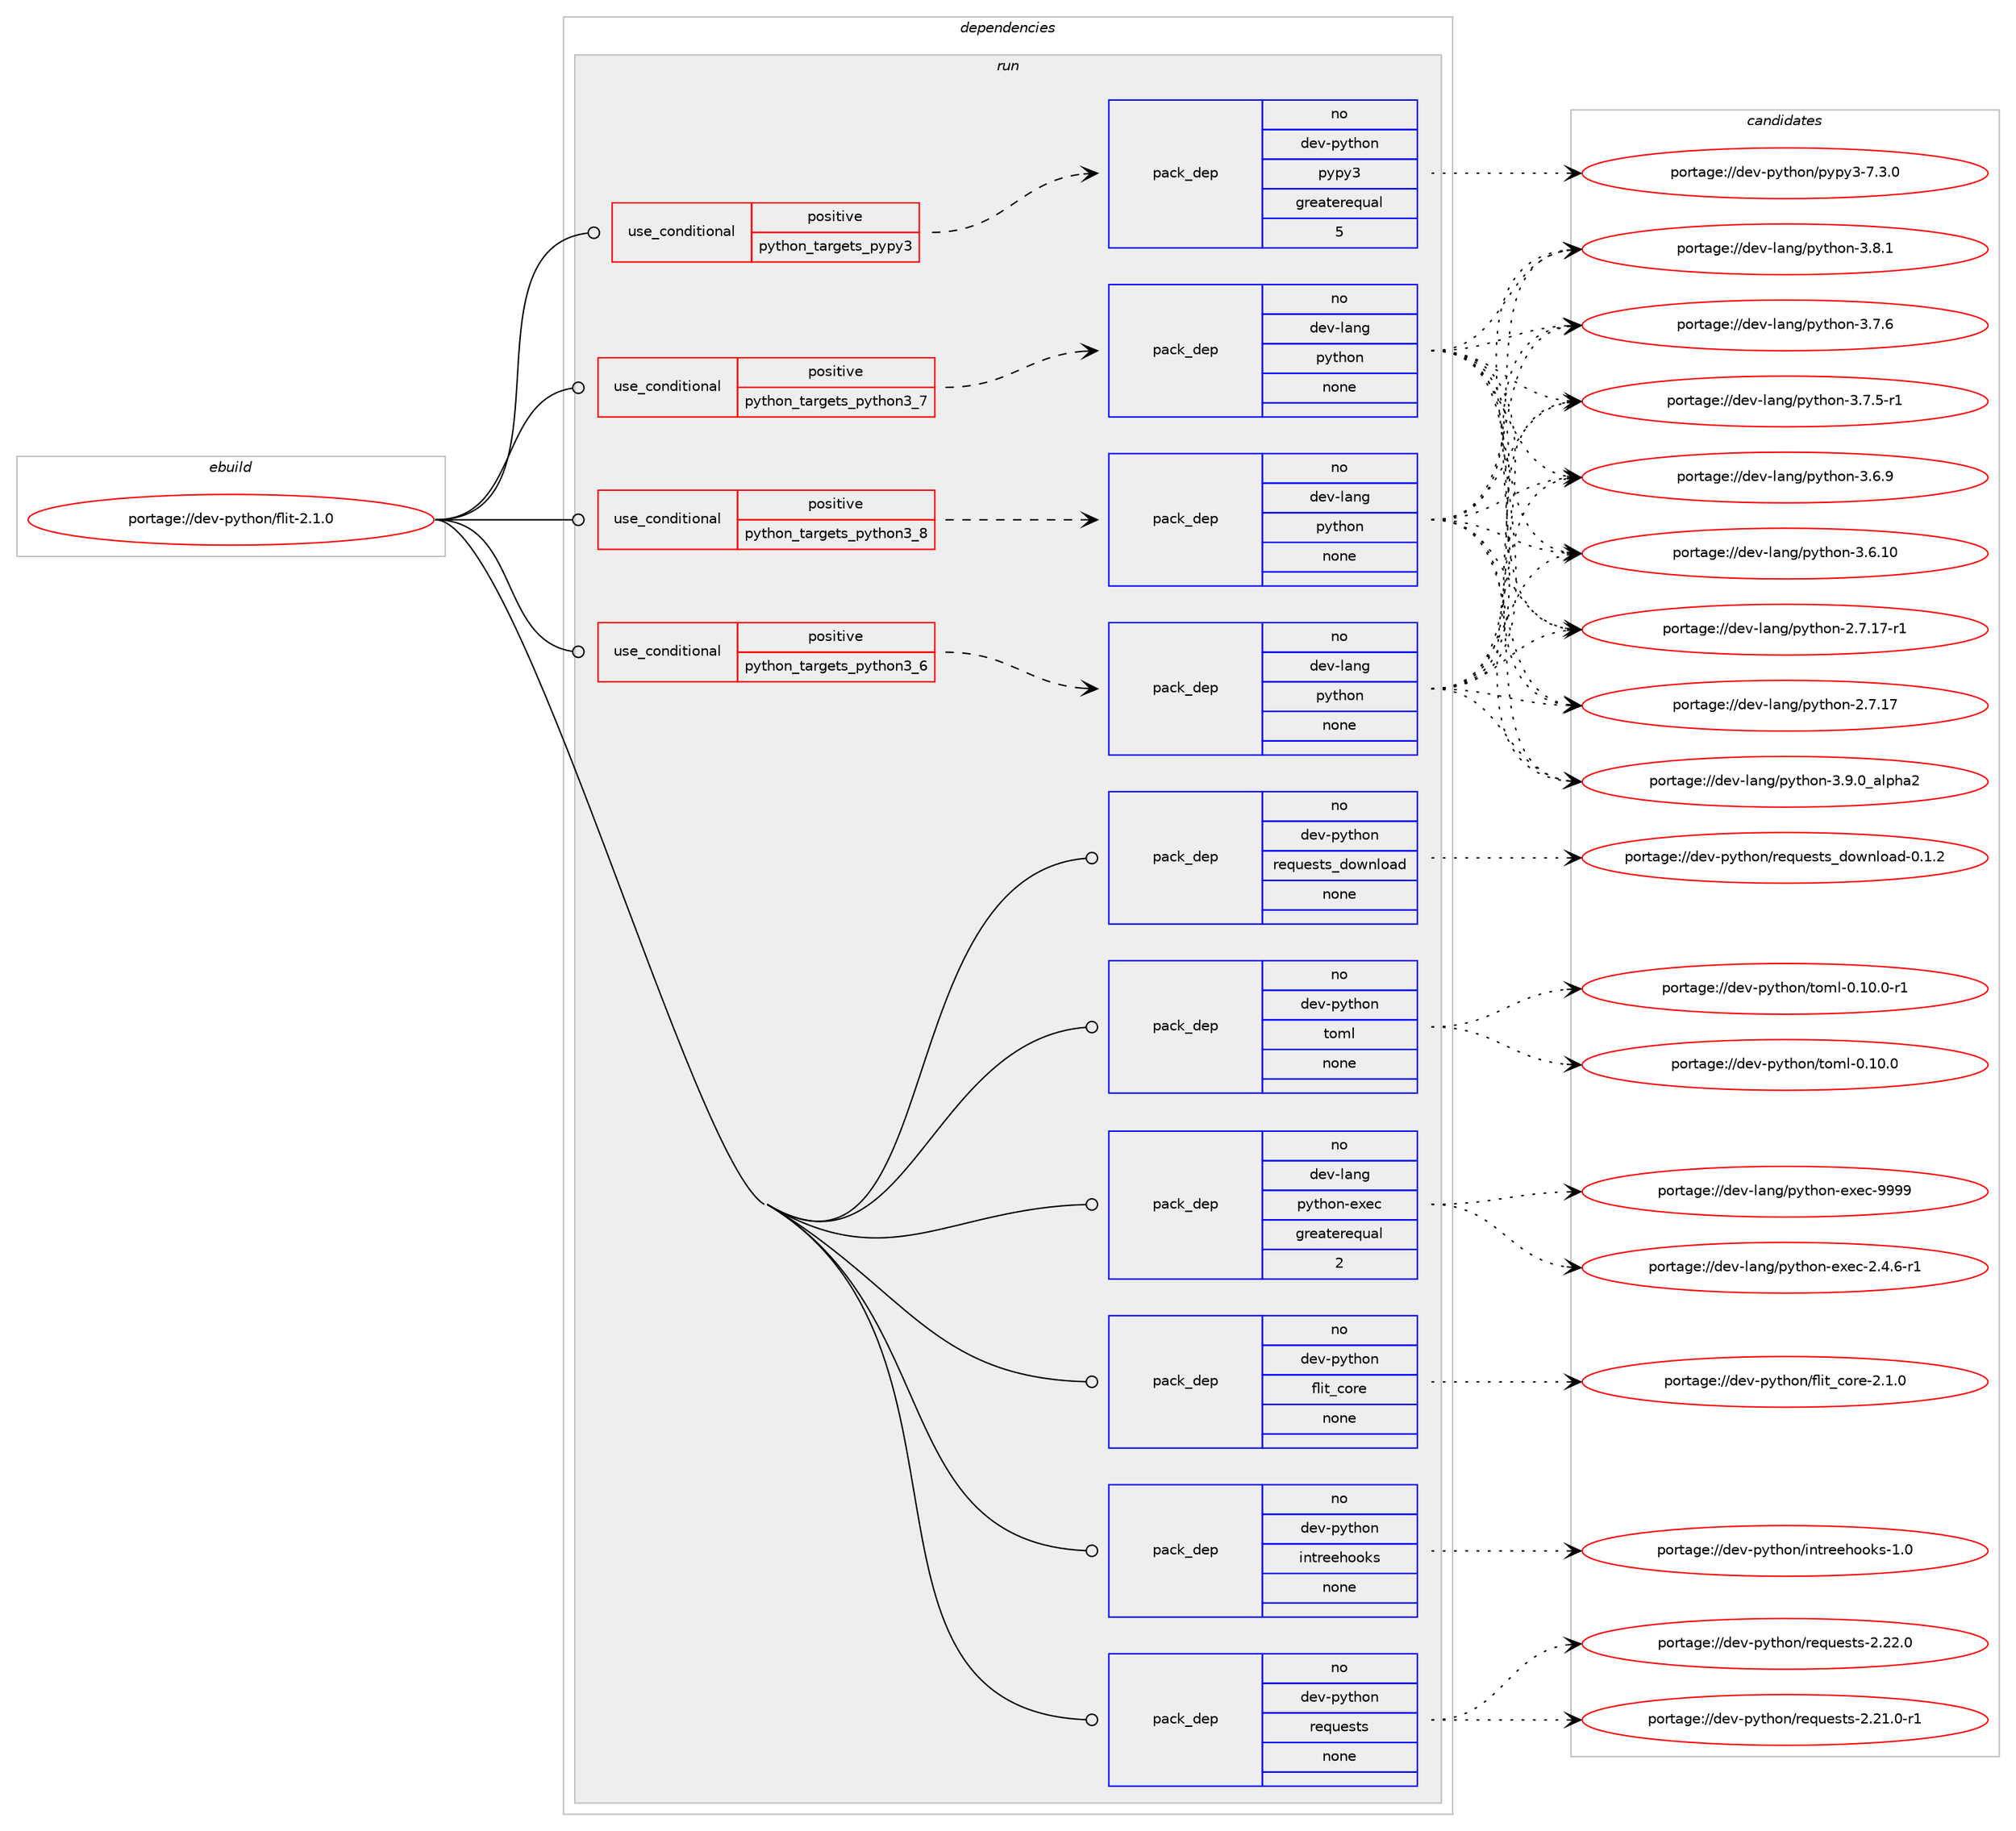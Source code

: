 digraph prolog {

# *************
# Graph options
# *************

newrank=true;
concentrate=true;
compound=true;
graph [rankdir=LR,fontname=Helvetica,fontsize=10,ranksep=1.5];#, ranksep=2.5, nodesep=0.2];
edge  [arrowhead=vee];
node  [fontname=Helvetica,fontsize=10];

# **********
# The ebuild
# **********

subgraph cluster_leftcol {
color=gray;
label=<<i>ebuild</i>>;
id [label="portage://dev-python/flit-2.1.0", color=red, width=4, href="../dev-python/flit-2.1.0.svg"];
}

# ****************
# The dependencies
# ****************

subgraph cluster_midcol {
color=gray;
label=<<i>dependencies</i>>;
subgraph cluster_compile {
fillcolor="#eeeeee";
style=filled;
label=<<i>compile</i>>;
}
subgraph cluster_compileandrun {
fillcolor="#eeeeee";
style=filled;
label=<<i>compile and run</i>>;
}
subgraph cluster_run {
fillcolor="#eeeeee";
style=filled;
label=<<i>run</i>>;
subgraph cond115666 {
dependency460095 [label=<<TABLE BORDER="0" CELLBORDER="1" CELLSPACING="0" CELLPADDING="4"><TR><TD ROWSPAN="3" CELLPADDING="10">use_conditional</TD></TR><TR><TD>positive</TD></TR><TR><TD>python_targets_pypy3</TD></TR></TABLE>>, shape=none, color=red];
subgraph pack339439 {
dependency460096 [label=<<TABLE BORDER="0" CELLBORDER="1" CELLSPACING="0" CELLPADDING="4" WIDTH="220"><TR><TD ROWSPAN="6" CELLPADDING="30">pack_dep</TD></TR><TR><TD WIDTH="110">no</TD></TR><TR><TD>dev-python</TD></TR><TR><TD>pypy3</TD></TR><TR><TD>greaterequal</TD></TR><TR><TD>5</TD></TR></TABLE>>, shape=none, color=blue];
}
dependency460095:e -> dependency460096:w [weight=20,style="dashed",arrowhead="vee"];
}
id:e -> dependency460095:w [weight=20,style="solid",arrowhead="odot"];
subgraph cond115667 {
dependency460097 [label=<<TABLE BORDER="0" CELLBORDER="1" CELLSPACING="0" CELLPADDING="4"><TR><TD ROWSPAN="3" CELLPADDING="10">use_conditional</TD></TR><TR><TD>positive</TD></TR><TR><TD>python_targets_python3_6</TD></TR></TABLE>>, shape=none, color=red];
subgraph pack339440 {
dependency460098 [label=<<TABLE BORDER="0" CELLBORDER="1" CELLSPACING="0" CELLPADDING="4" WIDTH="220"><TR><TD ROWSPAN="6" CELLPADDING="30">pack_dep</TD></TR><TR><TD WIDTH="110">no</TD></TR><TR><TD>dev-lang</TD></TR><TR><TD>python</TD></TR><TR><TD>none</TD></TR><TR><TD></TD></TR></TABLE>>, shape=none, color=blue];
}
dependency460097:e -> dependency460098:w [weight=20,style="dashed",arrowhead="vee"];
}
id:e -> dependency460097:w [weight=20,style="solid",arrowhead="odot"];
subgraph cond115668 {
dependency460099 [label=<<TABLE BORDER="0" CELLBORDER="1" CELLSPACING="0" CELLPADDING="4"><TR><TD ROWSPAN="3" CELLPADDING="10">use_conditional</TD></TR><TR><TD>positive</TD></TR><TR><TD>python_targets_python3_7</TD></TR></TABLE>>, shape=none, color=red];
subgraph pack339441 {
dependency460100 [label=<<TABLE BORDER="0" CELLBORDER="1" CELLSPACING="0" CELLPADDING="4" WIDTH="220"><TR><TD ROWSPAN="6" CELLPADDING="30">pack_dep</TD></TR><TR><TD WIDTH="110">no</TD></TR><TR><TD>dev-lang</TD></TR><TR><TD>python</TD></TR><TR><TD>none</TD></TR><TR><TD></TD></TR></TABLE>>, shape=none, color=blue];
}
dependency460099:e -> dependency460100:w [weight=20,style="dashed",arrowhead="vee"];
}
id:e -> dependency460099:w [weight=20,style="solid",arrowhead="odot"];
subgraph cond115669 {
dependency460101 [label=<<TABLE BORDER="0" CELLBORDER="1" CELLSPACING="0" CELLPADDING="4"><TR><TD ROWSPAN="3" CELLPADDING="10">use_conditional</TD></TR><TR><TD>positive</TD></TR><TR><TD>python_targets_python3_8</TD></TR></TABLE>>, shape=none, color=red];
subgraph pack339442 {
dependency460102 [label=<<TABLE BORDER="0" CELLBORDER="1" CELLSPACING="0" CELLPADDING="4" WIDTH="220"><TR><TD ROWSPAN="6" CELLPADDING="30">pack_dep</TD></TR><TR><TD WIDTH="110">no</TD></TR><TR><TD>dev-lang</TD></TR><TR><TD>python</TD></TR><TR><TD>none</TD></TR><TR><TD></TD></TR></TABLE>>, shape=none, color=blue];
}
dependency460101:e -> dependency460102:w [weight=20,style="dashed",arrowhead="vee"];
}
id:e -> dependency460101:w [weight=20,style="solid",arrowhead="odot"];
subgraph pack339443 {
dependency460103 [label=<<TABLE BORDER="0" CELLBORDER="1" CELLSPACING="0" CELLPADDING="4" WIDTH="220"><TR><TD ROWSPAN="6" CELLPADDING="30">pack_dep</TD></TR><TR><TD WIDTH="110">no</TD></TR><TR><TD>dev-lang</TD></TR><TR><TD>python-exec</TD></TR><TR><TD>greaterequal</TD></TR><TR><TD>2</TD></TR></TABLE>>, shape=none, color=blue];
}
id:e -> dependency460103:w [weight=20,style="solid",arrowhead="odot"];
subgraph pack339444 {
dependency460104 [label=<<TABLE BORDER="0" CELLBORDER="1" CELLSPACING="0" CELLPADDING="4" WIDTH="220"><TR><TD ROWSPAN="6" CELLPADDING="30">pack_dep</TD></TR><TR><TD WIDTH="110">no</TD></TR><TR><TD>dev-python</TD></TR><TR><TD>flit_core</TD></TR><TR><TD>none</TD></TR><TR><TD></TD></TR></TABLE>>, shape=none, color=blue];
}
id:e -> dependency460104:w [weight=20,style="solid",arrowhead="odot"];
subgraph pack339445 {
dependency460105 [label=<<TABLE BORDER="0" CELLBORDER="1" CELLSPACING="0" CELLPADDING="4" WIDTH="220"><TR><TD ROWSPAN="6" CELLPADDING="30">pack_dep</TD></TR><TR><TD WIDTH="110">no</TD></TR><TR><TD>dev-python</TD></TR><TR><TD>intreehooks</TD></TR><TR><TD>none</TD></TR><TR><TD></TD></TR></TABLE>>, shape=none, color=blue];
}
id:e -> dependency460105:w [weight=20,style="solid",arrowhead="odot"];
subgraph pack339446 {
dependency460106 [label=<<TABLE BORDER="0" CELLBORDER="1" CELLSPACING="0" CELLPADDING="4" WIDTH="220"><TR><TD ROWSPAN="6" CELLPADDING="30">pack_dep</TD></TR><TR><TD WIDTH="110">no</TD></TR><TR><TD>dev-python</TD></TR><TR><TD>requests</TD></TR><TR><TD>none</TD></TR><TR><TD></TD></TR></TABLE>>, shape=none, color=blue];
}
id:e -> dependency460106:w [weight=20,style="solid",arrowhead="odot"];
subgraph pack339447 {
dependency460107 [label=<<TABLE BORDER="0" CELLBORDER="1" CELLSPACING="0" CELLPADDING="4" WIDTH="220"><TR><TD ROWSPAN="6" CELLPADDING="30">pack_dep</TD></TR><TR><TD WIDTH="110">no</TD></TR><TR><TD>dev-python</TD></TR><TR><TD>requests_download</TD></TR><TR><TD>none</TD></TR><TR><TD></TD></TR></TABLE>>, shape=none, color=blue];
}
id:e -> dependency460107:w [weight=20,style="solid",arrowhead="odot"];
subgraph pack339448 {
dependency460108 [label=<<TABLE BORDER="0" CELLBORDER="1" CELLSPACING="0" CELLPADDING="4" WIDTH="220"><TR><TD ROWSPAN="6" CELLPADDING="30">pack_dep</TD></TR><TR><TD WIDTH="110">no</TD></TR><TR><TD>dev-python</TD></TR><TR><TD>toml</TD></TR><TR><TD>none</TD></TR><TR><TD></TD></TR></TABLE>>, shape=none, color=blue];
}
id:e -> dependency460108:w [weight=20,style="solid",arrowhead="odot"];
}
}

# **************
# The candidates
# **************

subgraph cluster_choices {
rank=same;
color=gray;
label=<<i>candidates</i>>;

subgraph choice339439 {
color=black;
nodesep=1;
choice100101118451121211161041111104711212111212151455546514648 [label="portage://dev-python/pypy3-7.3.0", color=red, width=4,href="../dev-python/pypy3-7.3.0.svg"];
dependency460096:e -> choice100101118451121211161041111104711212111212151455546514648:w [style=dotted,weight="100"];
}
subgraph choice339440 {
color=black;
nodesep=1;
choice10010111845108971101034711212111610411111045514657464895971081121049750 [label="portage://dev-lang/python-3.9.0_alpha2", color=red, width=4,href="../dev-lang/python-3.9.0_alpha2.svg"];
choice100101118451089711010347112121116104111110455146564649 [label="portage://dev-lang/python-3.8.1", color=red, width=4,href="../dev-lang/python-3.8.1.svg"];
choice100101118451089711010347112121116104111110455146554654 [label="portage://dev-lang/python-3.7.6", color=red, width=4,href="../dev-lang/python-3.7.6.svg"];
choice1001011184510897110103471121211161041111104551465546534511449 [label="portage://dev-lang/python-3.7.5-r1", color=red, width=4,href="../dev-lang/python-3.7.5-r1.svg"];
choice100101118451089711010347112121116104111110455146544657 [label="portage://dev-lang/python-3.6.9", color=red, width=4,href="../dev-lang/python-3.6.9.svg"];
choice10010111845108971101034711212111610411111045514654464948 [label="portage://dev-lang/python-3.6.10", color=red, width=4,href="../dev-lang/python-3.6.10.svg"];
choice100101118451089711010347112121116104111110455046554649554511449 [label="portage://dev-lang/python-2.7.17-r1", color=red, width=4,href="../dev-lang/python-2.7.17-r1.svg"];
choice10010111845108971101034711212111610411111045504655464955 [label="portage://dev-lang/python-2.7.17", color=red, width=4,href="../dev-lang/python-2.7.17.svg"];
dependency460098:e -> choice10010111845108971101034711212111610411111045514657464895971081121049750:w [style=dotted,weight="100"];
dependency460098:e -> choice100101118451089711010347112121116104111110455146564649:w [style=dotted,weight="100"];
dependency460098:e -> choice100101118451089711010347112121116104111110455146554654:w [style=dotted,weight="100"];
dependency460098:e -> choice1001011184510897110103471121211161041111104551465546534511449:w [style=dotted,weight="100"];
dependency460098:e -> choice100101118451089711010347112121116104111110455146544657:w [style=dotted,weight="100"];
dependency460098:e -> choice10010111845108971101034711212111610411111045514654464948:w [style=dotted,weight="100"];
dependency460098:e -> choice100101118451089711010347112121116104111110455046554649554511449:w [style=dotted,weight="100"];
dependency460098:e -> choice10010111845108971101034711212111610411111045504655464955:w [style=dotted,weight="100"];
}
subgraph choice339441 {
color=black;
nodesep=1;
choice10010111845108971101034711212111610411111045514657464895971081121049750 [label="portage://dev-lang/python-3.9.0_alpha2", color=red, width=4,href="../dev-lang/python-3.9.0_alpha2.svg"];
choice100101118451089711010347112121116104111110455146564649 [label="portage://dev-lang/python-3.8.1", color=red, width=4,href="../dev-lang/python-3.8.1.svg"];
choice100101118451089711010347112121116104111110455146554654 [label="portage://dev-lang/python-3.7.6", color=red, width=4,href="../dev-lang/python-3.7.6.svg"];
choice1001011184510897110103471121211161041111104551465546534511449 [label="portage://dev-lang/python-3.7.5-r1", color=red, width=4,href="../dev-lang/python-3.7.5-r1.svg"];
choice100101118451089711010347112121116104111110455146544657 [label="portage://dev-lang/python-3.6.9", color=red, width=4,href="../dev-lang/python-3.6.9.svg"];
choice10010111845108971101034711212111610411111045514654464948 [label="portage://dev-lang/python-3.6.10", color=red, width=4,href="../dev-lang/python-3.6.10.svg"];
choice100101118451089711010347112121116104111110455046554649554511449 [label="portage://dev-lang/python-2.7.17-r1", color=red, width=4,href="../dev-lang/python-2.7.17-r1.svg"];
choice10010111845108971101034711212111610411111045504655464955 [label="portage://dev-lang/python-2.7.17", color=red, width=4,href="../dev-lang/python-2.7.17.svg"];
dependency460100:e -> choice10010111845108971101034711212111610411111045514657464895971081121049750:w [style=dotted,weight="100"];
dependency460100:e -> choice100101118451089711010347112121116104111110455146564649:w [style=dotted,weight="100"];
dependency460100:e -> choice100101118451089711010347112121116104111110455146554654:w [style=dotted,weight="100"];
dependency460100:e -> choice1001011184510897110103471121211161041111104551465546534511449:w [style=dotted,weight="100"];
dependency460100:e -> choice100101118451089711010347112121116104111110455146544657:w [style=dotted,weight="100"];
dependency460100:e -> choice10010111845108971101034711212111610411111045514654464948:w [style=dotted,weight="100"];
dependency460100:e -> choice100101118451089711010347112121116104111110455046554649554511449:w [style=dotted,weight="100"];
dependency460100:e -> choice10010111845108971101034711212111610411111045504655464955:w [style=dotted,weight="100"];
}
subgraph choice339442 {
color=black;
nodesep=1;
choice10010111845108971101034711212111610411111045514657464895971081121049750 [label="portage://dev-lang/python-3.9.0_alpha2", color=red, width=4,href="../dev-lang/python-3.9.0_alpha2.svg"];
choice100101118451089711010347112121116104111110455146564649 [label="portage://dev-lang/python-3.8.1", color=red, width=4,href="../dev-lang/python-3.8.1.svg"];
choice100101118451089711010347112121116104111110455146554654 [label="portage://dev-lang/python-3.7.6", color=red, width=4,href="../dev-lang/python-3.7.6.svg"];
choice1001011184510897110103471121211161041111104551465546534511449 [label="portage://dev-lang/python-3.7.5-r1", color=red, width=4,href="../dev-lang/python-3.7.5-r1.svg"];
choice100101118451089711010347112121116104111110455146544657 [label="portage://dev-lang/python-3.6.9", color=red, width=4,href="../dev-lang/python-3.6.9.svg"];
choice10010111845108971101034711212111610411111045514654464948 [label="portage://dev-lang/python-3.6.10", color=red, width=4,href="../dev-lang/python-3.6.10.svg"];
choice100101118451089711010347112121116104111110455046554649554511449 [label="portage://dev-lang/python-2.7.17-r1", color=red, width=4,href="../dev-lang/python-2.7.17-r1.svg"];
choice10010111845108971101034711212111610411111045504655464955 [label="portage://dev-lang/python-2.7.17", color=red, width=4,href="../dev-lang/python-2.7.17.svg"];
dependency460102:e -> choice10010111845108971101034711212111610411111045514657464895971081121049750:w [style=dotted,weight="100"];
dependency460102:e -> choice100101118451089711010347112121116104111110455146564649:w [style=dotted,weight="100"];
dependency460102:e -> choice100101118451089711010347112121116104111110455146554654:w [style=dotted,weight="100"];
dependency460102:e -> choice1001011184510897110103471121211161041111104551465546534511449:w [style=dotted,weight="100"];
dependency460102:e -> choice100101118451089711010347112121116104111110455146544657:w [style=dotted,weight="100"];
dependency460102:e -> choice10010111845108971101034711212111610411111045514654464948:w [style=dotted,weight="100"];
dependency460102:e -> choice100101118451089711010347112121116104111110455046554649554511449:w [style=dotted,weight="100"];
dependency460102:e -> choice10010111845108971101034711212111610411111045504655464955:w [style=dotted,weight="100"];
}
subgraph choice339443 {
color=black;
nodesep=1;
choice10010111845108971101034711212111610411111045101120101994557575757 [label="portage://dev-lang/python-exec-9999", color=red, width=4,href="../dev-lang/python-exec-9999.svg"];
choice10010111845108971101034711212111610411111045101120101994550465246544511449 [label="portage://dev-lang/python-exec-2.4.6-r1", color=red, width=4,href="../dev-lang/python-exec-2.4.6-r1.svg"];
dependency460103:e -> choice10010111845108971101034711212111610411111045101120101994557575757:w [style=dotted,weight="100"];
dependency460103:e -> choice10010111845108971101034711212111610411111045101120101994550465246544511449:w [style=dotted,weight="100"];
}
subgraph choice339444 {
color=black;
nodesep=1;
choice10010111845112121116104111110471021081051169599111114101455046494648 [label="portage://dev-python/flit_core-2.1.0", color=red, width=4,href="../dev-python/flit_core-2.1.0.svg"];
dependency460104:e -> choice10010111845112121116104111110471021081051169599111114101455046494648:w [style=dotted,weight="100"];
}
subgraph choice339445 {
color=black;
nodesep=1;
choice100101118451121211161041111104710511011611410110110411111110711545494648 [label="portage://dev-python/intreehooks-1.0", color=red, width=4,href="../dev-python/intreehooks-1.0.svg"];
dependency460105:e -> choice100101118451121211161041111104710511011611410110110411111110711545494648:w [style=dotted,weight="100"];
}
subgraph choice339446 {
color=black;
nodesep=1;
choice100101118451121211161041111104711410111311710111511611545504650504648 [label="portage://dev-python/requests-2.22.0", color=red, width=4,href="../dev-python/requests-2.22.0.svg"];
choice1001011184511212111610411111047114101113117101115116115455046504946484511449 [label="portage://dev-python/requests-2.21.0-r1", color=red, width=4,href="../dev-python/requests-2.21.0-r1.svg"];
dependency460106:e -> choice100101118451121211161041111104711410111311710111511611545504650504648:w [style=dotted,weight="100"];
dependency460106:e -> choice1001011184511212111610411111047114101113117101115116115455046504946484511449:w [style=dotted,weight="100"];
}
subgraph choice339447 {
color=black;
nodesep=1;
choice10010111845112121116104111110471141011131171011151161159510011111911010811197100454846494650 [label="portage://dev-python/requests_download-0.1.2", color=red, width=4,href="../dev-python/requests_download-0.1.2.svg"];
dependency460107:e -> choice10010111845112121116104111110471141011131171011151161159510011111911010811197100454846494650:w [style=dotted,weight="100"];
}
subgraph choice339448 {
color=black;
nodesep=1;
choice1001011184511212111610411111047116111109108454846494846484511449 [label="portage://dev-python/toml-0.10.0-r1", color=red, width=4,href="../dev-python/toml-0.10.0-r1.svg"];
choice100101118451121211161041111104711611110910845484649484648 [label="portage://dev-python/toml-0.10.0", color=red, width=4,href="../dev-python/toml-0.10.0.svg"];
dependency460108:e -> choice1001011184511212111610411111047116111109108454846494846484511449:w [style=dotted,weight="100"];
dependency460108:e -> choice100101118451121211161041111104711611110910845484649484648:w [style=dotted,weight="100"];
}
}

}
